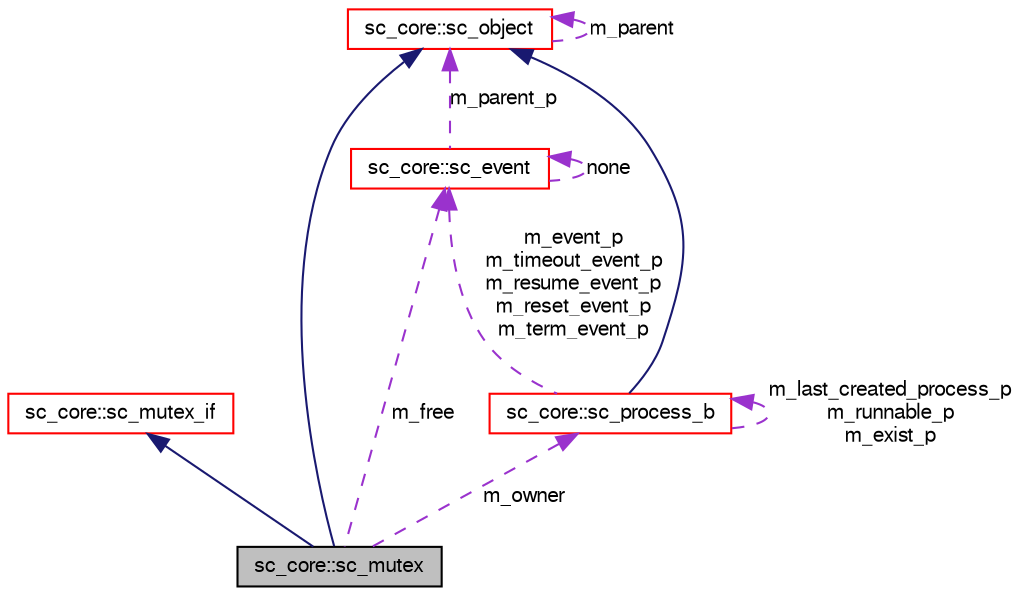 digraph G
{
  edge [fontname="FreeSans",fontsize="10",labelfontname="FreeSans",labelfontsize="10"];
  node [fontname="FreeSans",fontsize="10",shape=record];
  Node1 [label="sc_core::sc_mutex",height=0.2,width=0.4,color="black", fillcolor="grey75", style="filled" fontcolor="black"];
  Node2 -> Node1 [dir=back,color="midnightblue",fontsize="10",style="solid",fontname="FreeSans"];
  Node2 [label="sc_core::sc_mutex_if",height=0.2,width=0.4,color="red", fillcolor="white", style="filled",URL="$a00132.html"];
  Node3 -> Node1 [dir=back,color="midnightblue",fontsize="10",style="solid",fontname="FreeSans"];
  Node3 [label="sc_core::sc_object",height=0.2,width=0.4,color="red", fillcolor="white", style="filled",URL="$a00134.html"];
  Node3 -> Node3 [dir=back,color="darkorchid3",fontsize="10",style="dashed",label="m_parent",fontname="FreeSans"];
  Node4 -> Node1 [dir=back,color="darkorchid3",fontsize="10",style="dashed",label="m_free",fontname="FreeSans"];
  Node4 [label="sc_core::sc_event",height=0.2,width=0.4,color="red", fillcolor="white", style="filled",URL="$a00048.html"];
  Node4 -> Node4 [dir=back,color="darkorchid3",fontsize="10",style="dashed",label="none",fontname="FreeSans"];
  Node3 -> Node4 [dir=back,color="darkorchid3",fontsize="10",style="dashed",label="m_parent_p",fontname="FreeSans"];
  Node5 -> Node1 [dir=back,color="darkorchid3",fontsize="10",style="dashed",label="m_owner",fontname="FreeSans"];
  Node5 [label="sc_core::sc_process_b",height=0.2,width=0.4,color="red", fillcolor="white", style="filled",URL="$a00158.html"];
  Node3 -> Node5 [dir=back,color="midnightblue",fontsize="10",style="solid",fontname="FreeSans"];
  Node4 -> Node5 [dir=back,color="darkorchid3",fontsize="10",style="dashed",label="m_event_p\nm_timeout_event_p\nm_resume_event_p\nm_reset_event_p\nm_term_event_p",fontname="FreeSans"];
  Node5 -> Node5 [dir=back,color="darkorchid3",fontsize="10",style="dashed",label="m_last_created_process_p\nm_runnable_p\nm_exist_p",fontname="FreeSans"];
}
